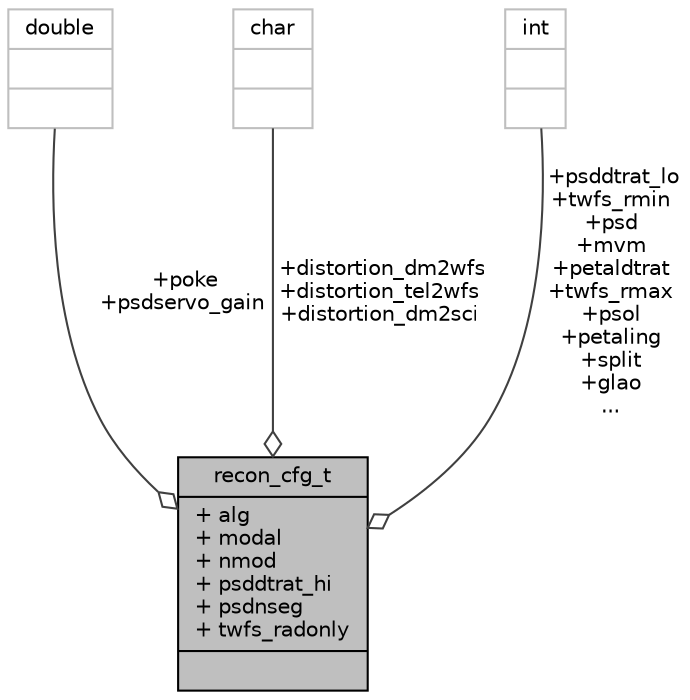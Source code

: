 digraph "recon_cfg_t"
{
 // INTERACTIVE_SVG=YES
  bgcolor="transparent";
  edge [fontname="Helvetica",fontsize="10",labelfontname="Helvetica",labelfontsize="10"];
  node [fontname="Helvetica",fontsize="10",shape=record];
  Node172 [label="{recon_cfg_t\n|+ alg\l+ modal\l+ nmod\l+ psddtrat_hi\l+ psdnseg\l+ twfs_radonly\l|}",height=0.2,width=0.4,color="black", fillcolor="grey75", style="filled", fontcolor="black"];
  Node173 -> Node172 [color="grey25",fontsize="10",style="solid",label=" +poke\n+psdservo_gain" ,arrowhead="odiamond",fontname="Helvetica"];
  Node173 [label="{double\n||}",height=0.2,width=0.4,color="grey75"];
  Node174 -> Node172 [color="grey25",fontsize="10",style="solid",label=" +distortion_dm2wfs\n+distortion_tel2wfs\n+distortion_dm2sci" ,arrowhead="odiamond",fontname="Helvetica"];
  Node174 [label="{char\n||}",height=0.2,width=0.4,color="grey75"];
  Node175 -> Node172 [color="grey25",fontsize="10",style="solid",label=" +psddtrat_lo\n+twfs_rmin\n+psd\n+mvm\n+petaldtrat\n+twfs_rmax\n+psol\n+petaling\n+split\n+glao\n..." ,arrowhead="odiamond",fontname="Helvetica"];
  Node175 [label="{int\n||}",height=0.2,width=0.4,color="grey75"];
}
